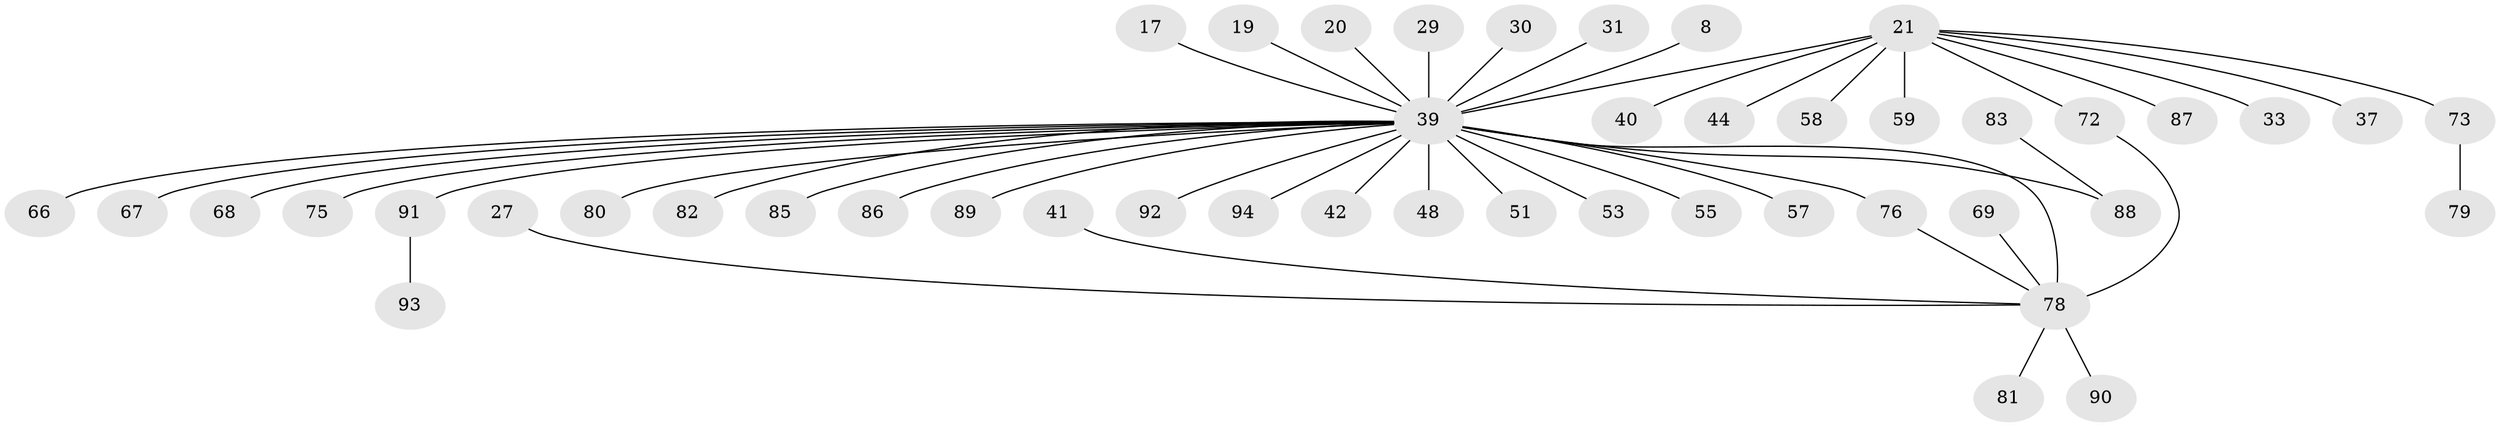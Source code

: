 // original degree distribution, {3: 0.1276595744680851, 14: 0.010638297872340425, 10: 0.02127659574468085, 13: 0.010638297872340425, 2: 0.19148936170212766, 5: 0.031914893617021274, 1: 0.5531914893617021, 4: 0.0425531914893617, 8: 0.010638297872340425}
// Generated by graph-tools (version 1.1) at 2025/46/03/09/25 04:46:58]
// undirected, 47 vertices, 48 edges
graph export_dot {
graph [start="1"]
  node [color=gray90,style=filled];
  8;
  17;
  19;
  20;
  21 [super="+3"];
  27;
  29;
  30;
  31;
  33;
  37;
  39 [super="+4+10+6+11+16+14+35"];
  40;
  41;
  42;
  44;
  48;
  51 [super="+13+43"];
  53;
  55 [super="+24"];
  57;
  58;
  59;
  66 [super="+26"];
  67 [super="+50"];
  68;
  69;
  72 [super="+52"];
  73 [super="+60+62"];
  75;
  76 [super="+54+70"];
  78 [super="+56+74+77"];
  79;
  80;
  81;
  82;
  83;
  85;
  86;
  87;
  88 [super="+46+47+61"];
  89;
  90;
  91 [super="+34+65+84"];
  92;
  93;
  94;
  8 -- 39;
  17 -- 39;
  19 -- 39;
  20 -- 39;
  21 -- 33;
  21 -- 37;
  21 -- 40;
  21 -- 44;
  21 -- 87;
  21 -- 58;
  21 -- 59;
  21 -- 72;
  21 -- 73;
  21 -- 39 [weight=2];
  27 -- 78;
  29 -- 39;
  30 -- 39;
  31 -- 39;
  39 -- 68;
  39 -- 80;
  39 -- 94;
  39 -- 51;
  39 -- 48;
  39 -- 92;
  39 -- 53;
  39 -- 85;
  39 -- 89;
  39 -- 57;
  39 -- 82;
  39 -- 91 [weight=3];
  39 -- 78 [weight=7];
  39 -- 55;
  39 -- 66;
  39 -- 67;
  39 -- 42;
  39 -- 75;
  39 -- 86;
  39 -- 88;
  39 -- 76;
  41 -- 78;
  69 -- 78;
  72 -- 78;
  73 -- 79;
  76 -- 78;
  78 -- 81;
  78 -- 90;
  83 -- 88;
  91 -- 93;
}
